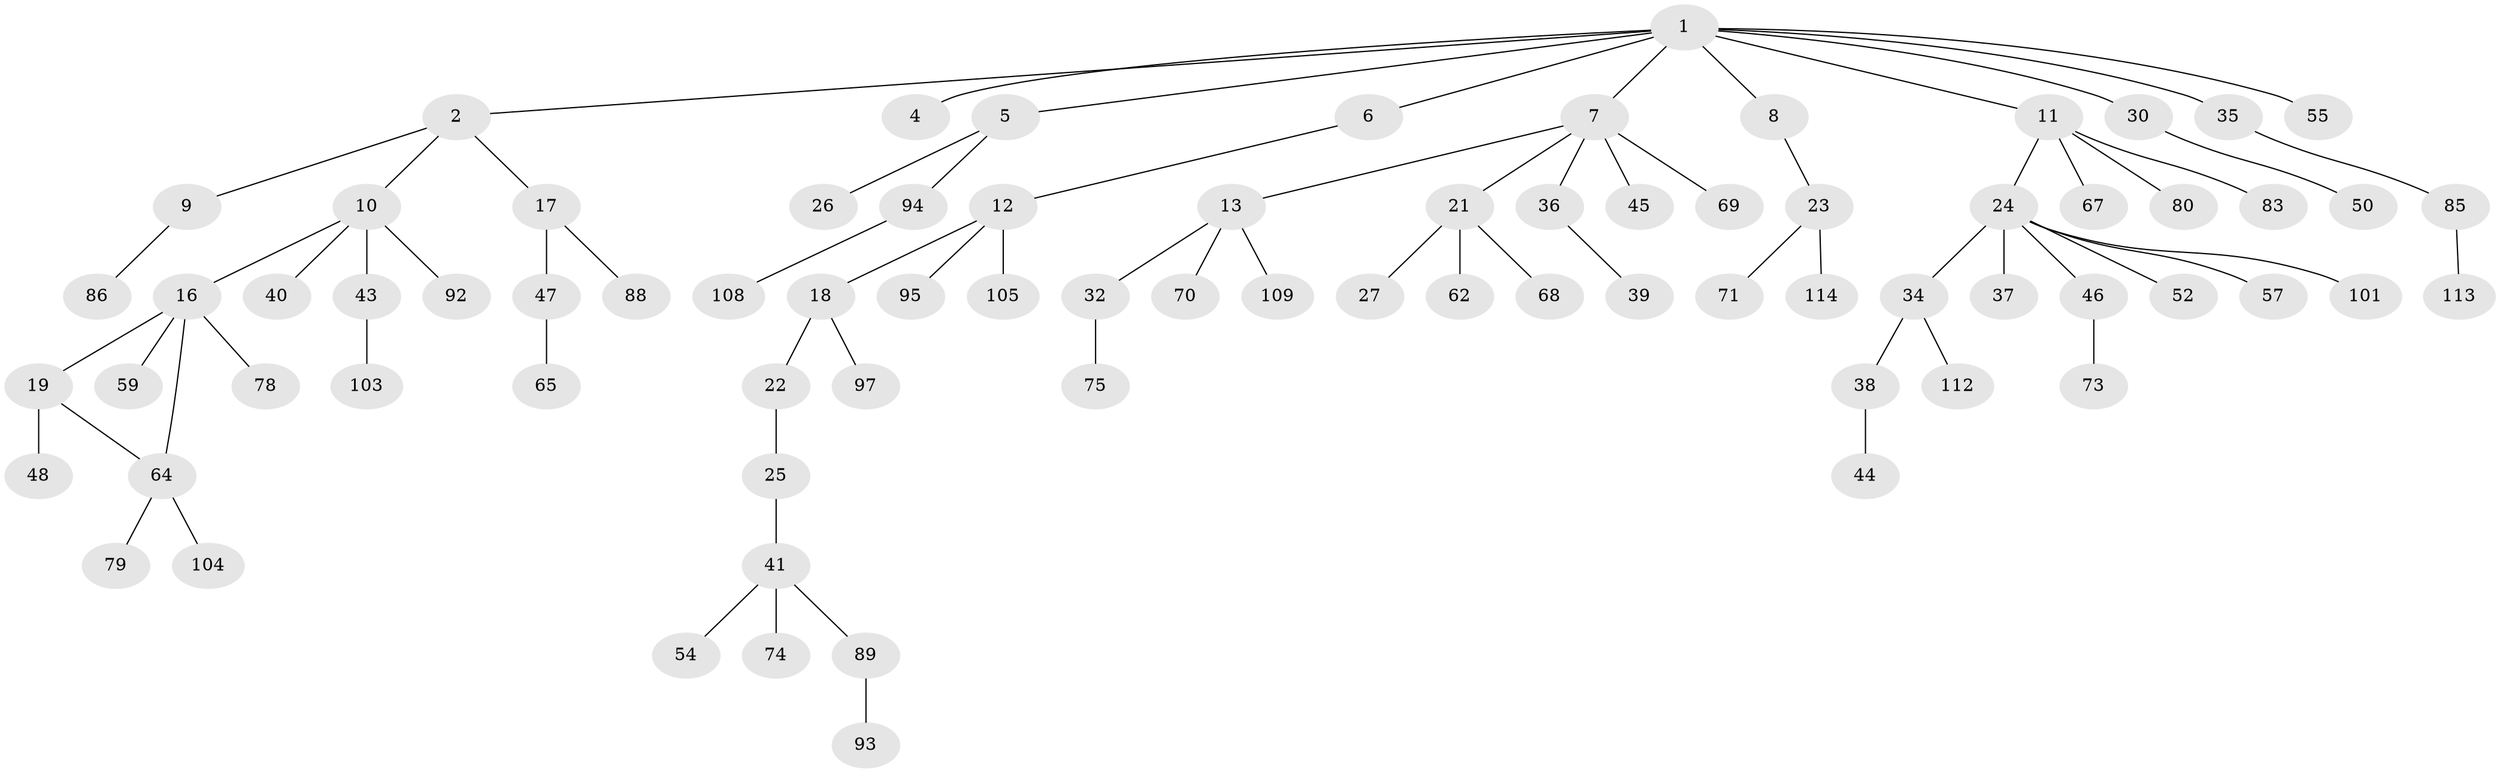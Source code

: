 // Generated by graph-tools (version 1.1) at 2025/51/02/27/25 19:51:36]
// undirected, 78 vertices, 78 edges
graph export_dot {
graph [start="1"]
  node [color=gray90,style=filled];
  1 [super="+14"];
  2 [super="+3"];
  4;
  5 [super="+96"];
  6;
  7 [super="+53"];
  8;
  9 [super="+42"];
  10 [super="+15"];
  11 [super="+20"];
  12 [super="+84"];
  13 [super="+66"];
  16 [super="+33"];
  17 [super="+31"];
  18 [super="+29"];
  19 [super="+63"];
  21 [super="+107"];
  22;
  23 [super="+91"];
  24 [super="+28"];
  25 [super="+111"];
  26;
  27;
  30 [super="+77"];
  32;
  34 [super="+51"];
  35;
  36 [super="+56"];
  37;
  38 [super="+58"];
  39 [super="+49"];
  40;
  41 [super="+98"];
  43 [super="+60"];
  44;
  45;
  46 [super="+116"];
  47 [super="+61"];
  48;
  50 [super="+81"];
  52;
  54;
  55;
  57 [super="+102"];
  59 [super="+72"];
  62;
  64 [super="+76"];
  65;
  67 [super="+100"];
  68 [super="+90"];
  69;
  70;
  71 [super="+87"];
  73;
  74;
  75;
  78;
  79 [super="+82"];
  80;
  83 [super="+115"];
  85 [super="+110"];
  86;
  88;
  89 [super="+99"];
  92;
  93;
  94;
  95;
  97 [super="+106"];
  101;
  103;
  104;
  105;
  108;
  109;
  112;
  113;
  114;
  1 -- 2;
  1 -- 4;
  1 -- 5;
  1 -- 6;
  1 -- 7;
  1 -- 8;
  1 -- 11;
  1 -- 35;
  1 -- 30;
  1 -- 55;
  2 -- 9;
  2 -- 10;
  2 -- 17;
  5 -- 26;
  5 -- 94;
  6 -- 12;
  7 -- 13;
  7 -- 21;
  7 -- 36;
  7 -- 45;
  7 -- 69;
  8 -- 23;
  9 -- 86;
  10 -- 40;
  10 -- 16;
  10 -- 43;
  10 -- 92;
  11 -- 80;
  11 -- 24;
  11 -- 67;
  11 -- 83;
  12 -- 18;
  12 -- 95;
  12 -- 105;
  13 -- 32;
  13 -- 70;
  13 -- 109;
  16 -- 19;
  16 -- 59;
  16 -- 78;
  16 -- 64;
  17 -- 88;
  17 -- 47;
  18 -- 22;
  18 -- 97;
  19 -- 48;
  19 -- 64;
  21 -- 27;
  21 -- 62;
  21 -- 68;
  22 -- 25;
  23 -- 71;
  23 -- 114;
  24 -- 37;
  24 -- 34;
  24 -- 52;
  24 -- 101;
  24 -- 57;
  24 -- 46;
  25 -- 41;
  30 -- 50;
  32 -- 75;
  34 -- 38;
  34 -- 112;
  35 -- 85;
  36 -- 39;
  38 -- 44;
  41 -- 54;
  41 -- 74;
  41 -- 89;
  43 -- 103;
  46 -- 73;
  47 -- 65;
  64 -- 104;
  64 -- 79;
  85 -- 113;
  89 -- 93;
  94 -- 108;
}

